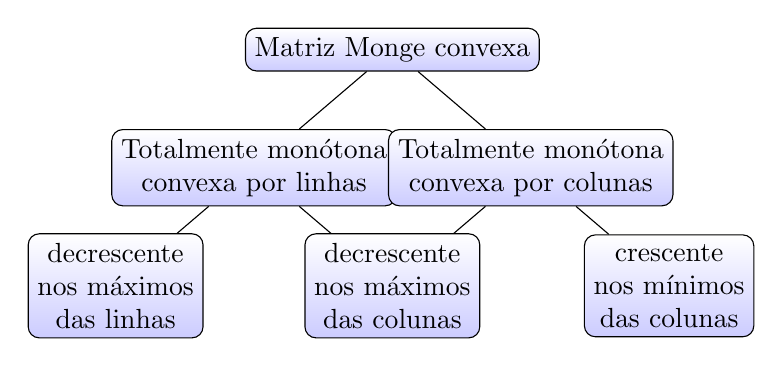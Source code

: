 \begin{tikzpicture}[sibling distance=10em,
    every node/.style = {shape=rectangle, rounded corners,
        draw, align=center,
        top color=white, bottom color=blue!20}]

    \node {Matriz Monge convexa}
        child { node {Totalmente monótona\\convexa por linhas}
            child { node {decrescente\\nos máximos\\das linhas} }
            child { node {crescente\\nos mínimos\\das linhas} }
        }
        child { node {Totalmente monótona\\convexa por colunas} 
            child { node {decrescente\\nos máximos\\das colunas} }
            child { node {crescente\\nos mínimos\\das colunas} }
        };
\end{tikzpicture}
